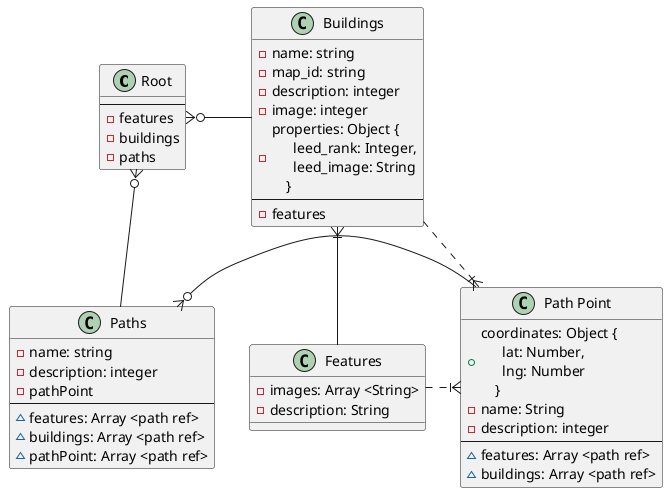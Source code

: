 @startuml VuexSustainabilityMap
class "Root" as root  {
  --
  - features
  - buildings
  - paths
}

class "Buildings" as buildings {
  - name: string
  - map_id: string
  - description: integer
  - image: integer
  - properties: Object {\n\
      leed_rank: Integer,\n\
      leed_image: String\n\
    }
  --
  - features
}

class "Features" as features {
  - images: Array <String>
  - description: String
}

class "Paths" as paths {
  - name: string
  - description: integer
  - pathPoint
  --
  ~ features: Array <path ref>
  ~ buildings: Array <path ref>
  ~ pathPoint: Array <path ref>
}

class "Path Point" as pathPoint {
  + coordinates: Object {\n\
      lat: Number,\n\
      lng: Number\n\
    }
 - name: String
 - description: integer
 --
 ~ features: Array <path ref>
 ~ buildings: Array <path ref>
}

paths }o-right- pathPoint
root }o-right- buildings
root }o-right- paths
pathPoint }|-left[dashed]- features
pathPoint }|-left[dashed]- buildings
buildings }|-- features
@enduml
